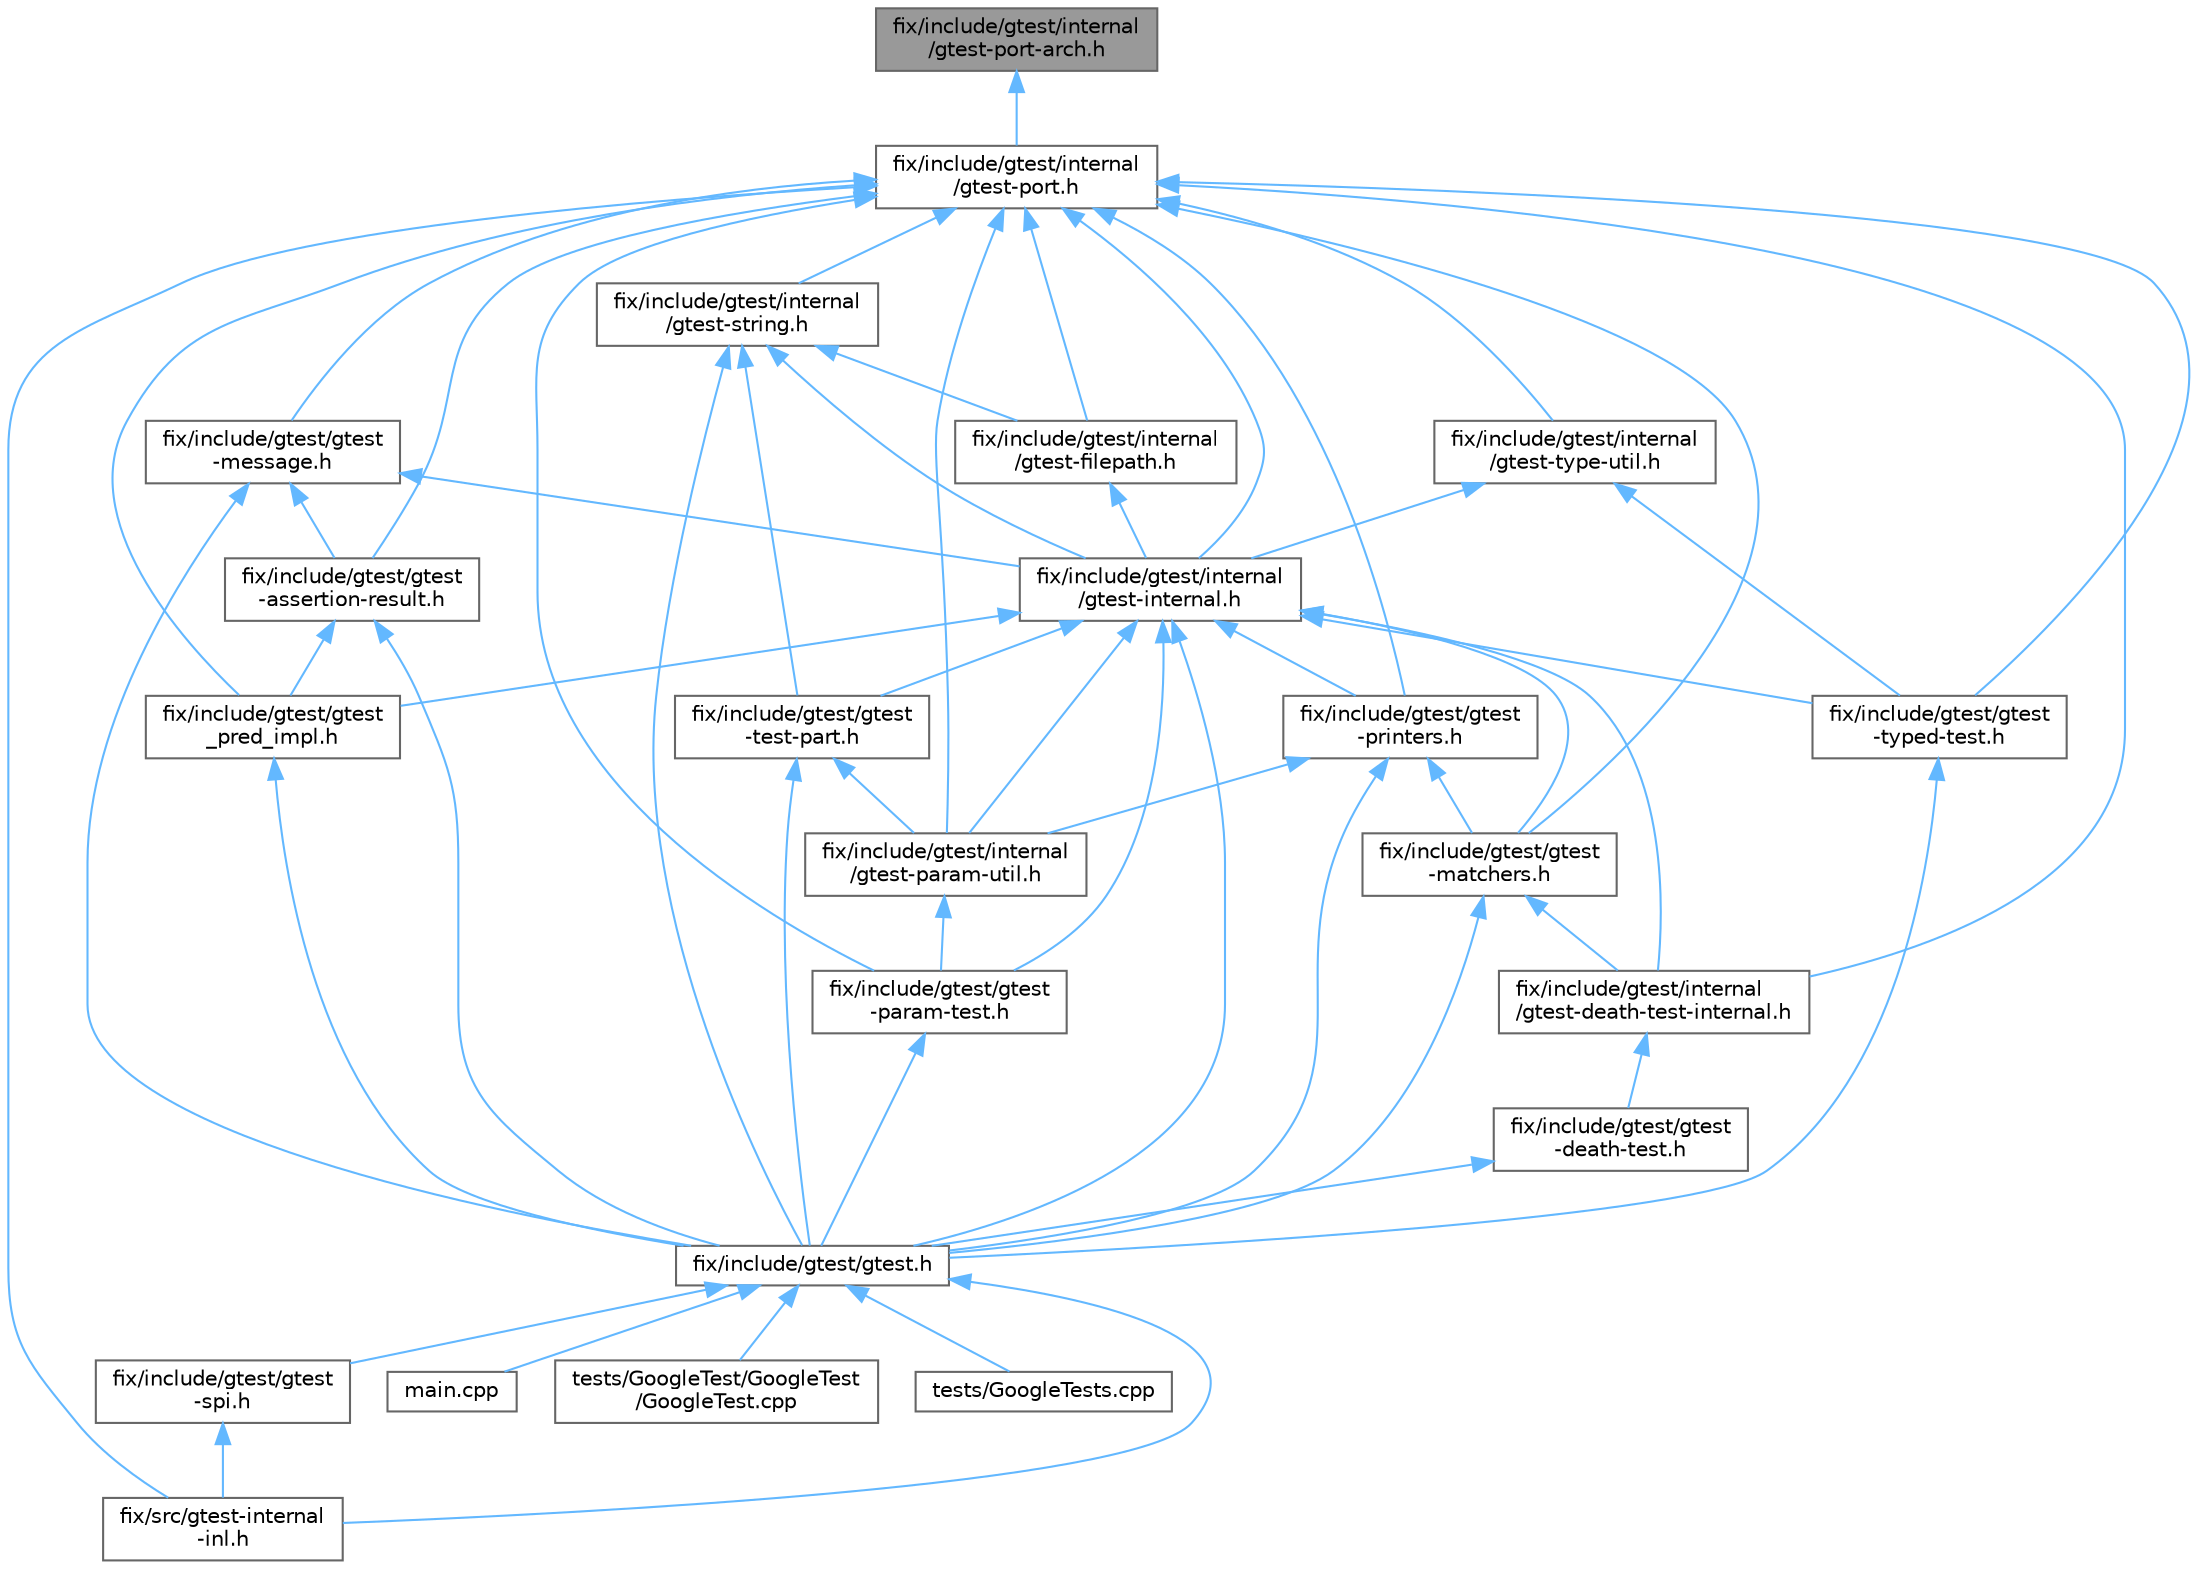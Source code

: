 digraph "fix/include/gtest/internal/gtest-port-arch.h"
{
 // LATEX_PDF_SIZE
  bgcolor="transparent";
  edge [fontname=Helvetica,fontsize=10,labelfontname=Helvetica,labelfontsize=10];
  node [fontname=Helvetica,fontsize=10,shape=box,height=0.2,width=0.4];
  Node1 [id="Node000001",label="fix/include/gtest/internal\l/gtest-port-arch.h",height=0.2,width=0.4,color="gray40", fillcolor="grey60", style="filled", fontcolor="black",tooltip=" "];
  Node1 -> Node2 [id="edge1_Node000001_Node000002",dir="back",color="steelblue1",style="solid",tooltip=" "];
  Node2 [id="Node000002",label="fix/include/gtest/internal\l/gtest-port.h",height=0.2,width=0.4,color="grey40", fillcolor="white", style="filled",URL="$gtest-port_8h.html",tooltip=" "];
  Node2 -> Node3 [id="edge2_Node000002_Node000003",dir="back",color="steelblue1",style="solid",tooltip=" "];
  Node3 [id="Node000003",label="fix/include/gtest/gtest\l-assertion-result.h",height=0.2,width=0.4,color="grey40", fillcolor="white", style="filled",URL="$gtest-assertion-result_8h.html",tooltip=" "];
  Node3 -> Node4 [id="edge3_Node000003_Node000004",dir="back",color="steelblue1",style="solid",tooltip=" "];
  Node4 [id="Node000004",label="fix/include/gtest/gtest.h",height=0.2,width=0.4,color="grey40", fillcolor="white", style="filled",URL="$gtest_8h.html",tooltip=" "];
  Node4 -> Node5 [id="edge4_Node000004_Node000005",dir="back",color="steelblue1",style="solid",tooltip=" "];
  Node5 [id="Node000005",label="fix/include/gtest/gtest\l-spi.h",height=0.2,width=0.4,color="grey40", fillcolor="white", style="filled",URL="$gtest-spi_8h.html",tooltip=" "];
  Node5 -> Node6 [id="edge5_Node000005_Node000006",dir="back",color="steelblue1",style="solid",tooltip=" "];
  Node6 [id="Node000006",label="fix/src/gtest-internal\l-inl.h",height=0.2,width=0.4,color="grey40", fillcolor="white", style="filled",URL="$gtest-internal-inl_8h.html",tooltip=" "];
  Node4 -> Node6 [id="edge6_Node000004_Node000006",dir="back",color="steelblue1",style="solid",tooltip=" "];
  Node4 -> Node7 [id="edge7_Node000004_Node000007",dir="back",color="steelblue1",style="solid",tooltip=" "];
  Node7 [id="Node000007",label="main.cpp",height=0.2,width=0.4,color="grey40", fillcolor="white", style="filled",URL="$main_8cpp.html",tooltip=" "];
  Node4 -> Node8 [id="edge8_Node000004_Node000008",dir="back",color="steelblue1",style="solid",tooltip=" "];
  Node8 [id="Node000008",label="tests/GoogleTest/GoogleTest\l/GoogleTest.cpp",height=0.2,width=0.4,color="grey40", fillcolor="white", style="filled",URL="$_google_test_8cpp.html",tooltip=" "];
  Node4 -> Node9 [id="edge9_Node000004_Node000009",dir="back",color="steelblue1",style="solid",tooltip=" "];
  Node9 [id="Node000009",label="tests/GoogleTests.cpp",height=0.2,width=0.4,color="grey40", fillcolor="white", style="filled",URL="$_google_tests_8cpp.html",tooltip=" "];
  Node3 -> Node10 [id="edge10_Node000003_Node000010",dir="back",color="steelblue1",style="solid",tooltip=" "];
  Node10 [id="Node000010",label="fix/include/gtest/gtest\l_pred_impl.h",height=0.2,width=0.4,color="grey40", fillcolor="white", style="filled",URL="$gtest__pred__impl_8h.html",tooltip=" "];
  Node10 -> Node4 [id="edge11_Node000010_Node000004",dir="back",color="steelblue1",style="solid",tooltip=" "];
  Node2 -> Node11 [id="edge12_Node000002_Node000011",dir="back",color="steelblue1",style="solid",tooltip=" "];
  Node11 [id="Node000011",label="fix/include/gtest/gtest\l-matchers.h",height=0.2,width=0.4,color="grey40", fillcolor="white", style="filled",URL="$gtest-matchers_8h.html",tooltip=" "];
  Node11 -> Node4 [id="edge13_Node000011_Node000004",dir="back",color="steelblue1",style="solid",tooltip=" "];
  Node11 -> Node12 [id="edge14_Node000011_Node000012",dir="back",color="steelblue1",style="solid",tooltip=" "];
  Node12 [id="Node000012",label="fix/include/gtest/internal\l/gtest-death-test-internal.h",height=0.2,width=0.4,color="grey40", fillcolor="white", style="filled",URL="$gtest-death-test-internal_8h.html",tooltip=" "];
  Node12 -> Node13 [id="edge15_Node000012_Node000013",dir="back",color="steelblue1",style="solid",tooltip=" "];
  Node13 [id="Node000013",label="fix/include/gtest/gtest\l-death-test.h",height=0.2,width=0.4,color="grey40", fillcolor="white", style="filled",URL="$gtest-death-test_8h.html",tooltip=" "];
  Node13 -> Node4 [id="edge16_Node000013_Node000004",dir="back",color="steelblue1",style="solid",tooltip=" "];
  Node2 -> Node14 [id="edge17_Node000002_Node000014",dir="back",color="steelblue1",style="solid",tooltip=" "];
  Node14 [id="Node000014",label="fix/include/gtest/gtest\l-message.h",height=0.2,width=0.4,color="grey40", fillcolor="white", style="filled",URL="$gtest-message_8h.html",tooltip=" "];
  Node14 -> Node3 [id="edge18_Node000014_Node000003",dir="back",color="steelblue1",style="solid",tooltip=" "];
  Node14 -> Node4 [id="edge19_Node000014_Node000004",dir="back",color="steelblue1",style="solid",tooltip=" "];
  Node14 -> Node15 [id="edge20_Node000014_Node000015",dir="back",color="steelblue1",style="solid",tooltip=" "];
  Node15 [id="Node000015",label="fix/include/gtest/internal\l/gtest-internal.h",height=0.2,width=0.4,color="grey40", fillcolor="white", style="filled",URL="$gtest-internal_8h.html",tooltip=" "];
  Node15 -> Node11 [id="edge21_Node000015_Node000011",dir="back",color="steelblue1",style="solid",tooltip=" "];
  Node15 -> Node16 [id="edge22_Node000015_Node000016",dir="back",color="steelblue1",style="solid",tooltip=" "];
  Node16 [id="Node000016",label="fix/include/gtest/gtest\l-param-test.h",height=0.2,width=0.4,color="grey40", fillcolor="white", style="filled",URL="$gtest-param-test_8h.html",tooltip=" "];
  Node16 -> Node4 [id="edge23_Node000016_Node000004",dir="back",color="steelblue1",style="solid",tooltip=" "];
  Node15 -> Node17 [id="edge24_Node000015_Node000017",dir="back",color="steelblue1",style="solid",tooltip=" "];
  Node17 [id="Node000017",label="fix/include/gtest/gtest\l-printers.h",height=0.2,width=0.4,color="grey40", fillcolor="white", style="filled",URL="$gtest-printers_8h.html",tooltip=" "];
  Node17 -> Node11 [id="edge25_Node000017_Node000011",dir="back",color="steelblue1",style="solid",tooltip=" "];
  Node17 -> Node4 [id="edge26_Node000017_Node000004",dir="back",color="steelblue1",style="solid",tooltip=" "];
  Node17 -> Node18 [id="edge27_Node000017_Node000018",dir="back",color="steelblue1",style="solid",tooltip=" "];
  Node18 [id="Node000018",label="fix/include/gtest/internal\l/gtest-param-util.h",height=0.2,width=0.4,color="grey40", fillcolor="white", style="filled",URL="$gtest-param-util_8h.html",tooltip=" "];
  Node18 -> Node16 [id="edge28_Node000018_Node000016",dir="back",color="steelblue1",style="solid",tooltip=" "];
  Node15 -> Node19 [id="edge29_Node000015_Node000019",dir="back",color="steelblue1",style="solid",tooltip=" "];
  Node19 [id="Node000019",label="fix/include/gtest/gtest\l-test-part.h",height=0.2,width=0.4,color="grey40", fillcolor="white", style="filled",URL="$gtest-test-part_8h.html",tooltip=" "];
  Node19 -> Node4 [id="edge30_Node000019_Node000004",dir="back",color="steelblue1",style="solid",tooltip=" "];
  Node19 -> Node18 [id="edge31_Node000019_Node000018",dir="back",color="steelblue1",style="solid",tooltip=" "];
  Node15 -> Node20 [id="edge32_Node000015_Node000020",dir="back",color="steelblue1",style="solid",tooltip=" "];
  Node20 [id="Node000020",label="fix/include/gtest/gtest\l-typed-test.h",height=0.2,width=0.4,color="grey40", fillcolor="white", style="filled",URL="$gtest-typed-test_8h.html",tooltip=" "];
  Node20 -> Node4 [id="edge33_Node000020_Node000004",dir="back",color="steelblue1",style="solid",tooltip=" "];
  Node15 -> Node4 [id="edge34_Node000015_Node000004",dir="back",color="steelblue1",style="solid",tooltip=" "];
  Node15 -> Node10 [id="edge35_Node000015_Node000010",dir="back",color="steelblue1",style="solid",tooltip=" "];
  Node15 -> Node12 [id="edge36_Node000015_Node000012",dir="back",color="steelblue1",style="solid",tooltip=" "];
  Node15 -> Node18 [id="edge37_Node000015_Node000018",dir="back",color="steelblue1",style="solid",tooltip=" "];
  Node2 -> Node16 [id="edge38_Node000002_Node000016",dir="back",color="steelblue1",style="solid",tooltip=" "];
  Node2 -> Node17 [id="edge39_Node000002_Node000017",dir="back",color="steelblue1",style="solid",tooltip=" "];
  Node2 -> Node20 [id="edge40_Node000002_Node000020",dir="back",color="steelblue1",style="solid",tooltip=" "];
  Node2 -> Node10 [id="edge41_Node000002_Node000010",dir="back",color="steelblue1",style="solid",tooltip=" "];
  Node2 -> Node12 [id="edge42_Node000002_Node000012",dir="back",color="steelblue1",style="solid",tooltip=" "];
  Node2 -> Node21 [id="edge43_Node000002_Node000021",dir="back",color="steelblue1",style="solid",tooltip=" "];
  Node21 [id="Node000021",label="fix/include/gtest/internal\l/gtest-filepath.h",height=0.2,width=0.4,color="grey40", fillcolor="white", style="filled",URL="$gtest-filepath_8h.html",tooltip=" "];
  Node21 -> Node15 [id="edge44_Node000021_Node000015",dir="back",color="steelblue1",style="solid",tooltip=" "];
  Node2 -> Node15 [id="edge45_Node000002_Node000015",dir="back",color="steelblue1",style="solid",tooltip=" "];
  Node2 -> Node18 [id="edge46_Node000002_Node000018",dir="back",color="steelblue1",style="solid",tooltip=" "];
  Node2 -> Node22 [id="edge47_Node000002_Node000022",dir="back",color="steelblue1",style="solid",tooltip=" "];
  Node22 [id="Node000022",label="fix/include/gtest/internal\l/gtest-string.h",height=0.2,width=0.4,color="grey40", fillcolor="white", style="filled",URL="$gtest-string_8h.html",tooltip=" "];
  Node22 -> Node19 [id="edge48_Node000022_Node000019",dir="back",color="steelblue1",style="solid",tooltip=" "];
  Node22 -> Node4 [id="edge49_Node000022_Node000004",dir="back",color="steelblue1",style="solid",tooltip=" "];
  Node22 -> Node21 [id="edge50_Node000022_Node000021",dir="back",color="steelblue1",style="solid",tooltip=" "];
  Node22 -> Node15 [id="edge51_Node000022_Node000015",dir="back",color="steelblue1",style="solid",tooltip=" "];
  Node2 -> Node23 [id="edge52_Node000002_Node000023",dir="back",color="steelblue1",style="solid",tooltip=" "];
  Node23 [id="Node000023",label="fix/include/gtest/internal\l/gtest-type-util.h",height=0.2,width=0.4,color="grey40", fillcolor="white", style="filled",URL="$gtest-type-util_8h.html",tooltip=" "];
  Node23 -> Node20 [id="edge53_Node000023_Node000020",dir="back",color="steelblue1",style="solid",tooltip=" "];
  Node23 -> Node15 [id="edge54_Node000023_Node000015",dir="back",color="steelblue1",style="solid",tooltip=" "];
  Node2 -> Node6 [id="edge55_Node000002_Node000006",dir="back",color="steelblue1",style="solid",tooltip=" "];
}
